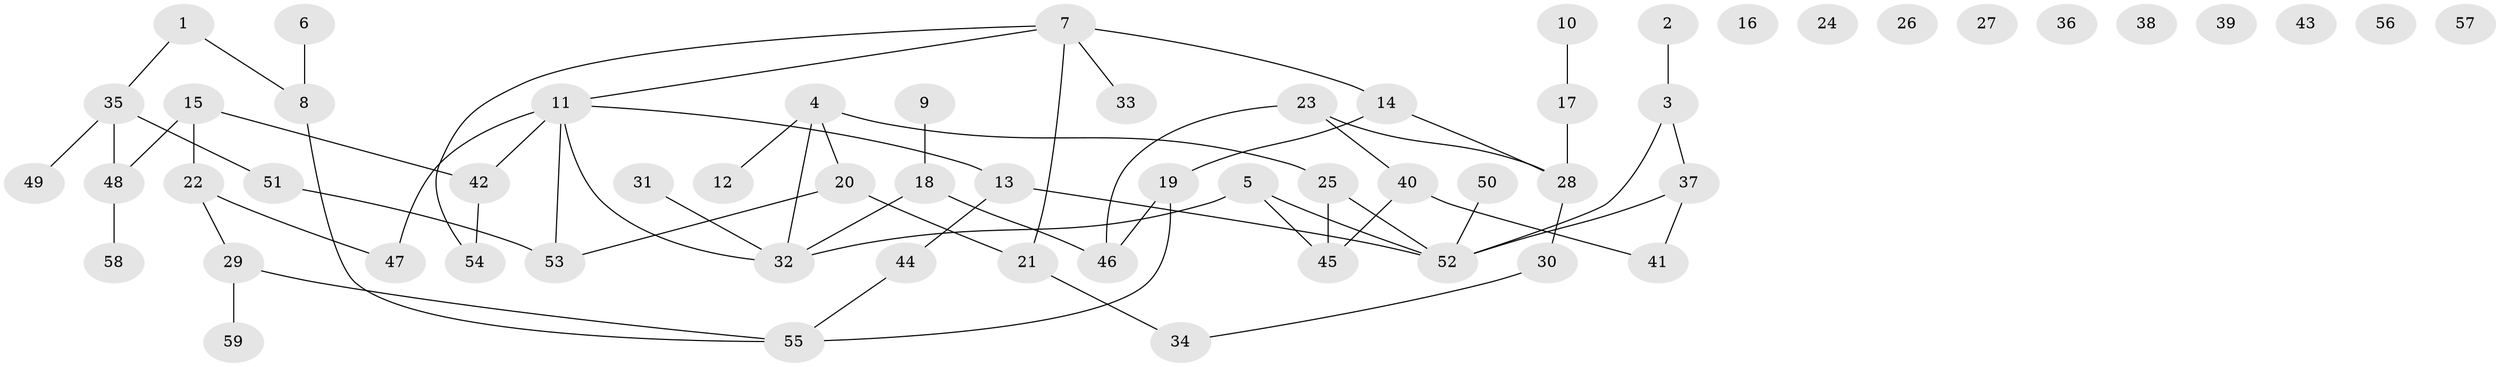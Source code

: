 // Generated by graph-tools (version 1.1) at 2025/33/03/09/25 02:33:36]
// undirected, 59 vertices, 65 edges
graph export_dot {
graph [start="1"]
  node [color=gray90,style=filled];
  1;
  2;
  3;
  4;
  5;
  6;
  7;
  8;
  9;
  10;
  11;
  12;
  13;
  14;
  15;
  16;
  17;
  18;
  19;
  20;
  21;
  22;
  23;
  24;
  25;
  26;
  27;
  28;
  29;
  30;
  31;
  32;
  33;
  34;
  35;
  36;
  37;
  38;
  39;
  40;
  41;
  42;
  43;
  44;
  45;
  46;
  47;
  48;
  49;
  50;
  51;
  52;
  53;
  54;
  55;
  56;
  57;
  58;
  59;
  1 -- 8;
  1 -- 35;
  2 -- 3;
  3 -- 37;
  3 -- 52;
  4 -- 12;
  4 -- 20;
  4 -- 25;
  4 -- 32;
  5 -- 32;
  5 -- 45;
  5 -- 52;
  6 -- 8;
  7 -- 11;
  7 -- 14;
  7 -- 21;
  7 -- 33;
  7 -- 54;
  8 -- 55;
  9 -- 18;
  10 -- 17;
  11 -- 13;
  11 -- 32;
  11 -- 42;
  11 -- 47;
  11 -- 53;
  13 -- 44;
  13 -- 52;
  14 -- 19;
  14 -- 28;
  15 -- 22;
  15 -- 42;
  15 -- 48;
  17 -- 28;
  18 -- 32;
  18 -- 46;
  19 -- 46;
  19 -- 55;
  20 -- 21;
  20 -- 53;
  21 -- 34;
  22 -- 29;
  22 -- 47;
  23 -- 28;
  23 -- 40;
  23 -- 46;
  25 -- 45;
  25 -- 52;
  28 -- 30;
  29 -- 55;
  29 -- 59;
  30 -- 34;
  31 -- 32;
  35 -- 48;
  35 -- 49;
  35 -- 51;
  37 -- 41;
  37 -- 52;
  40 -- 41;
  40 -- 45;
  42 -- 54;
  44 -- 55;
  48 -- 58;
  50 -- 52;
  51 -- 53;
}
